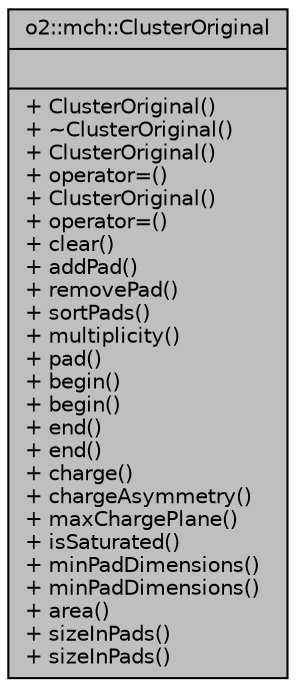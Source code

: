 digraph "o2::mch::ClusterOriginal"
{
 // INTERACTIVE_SVG=YES
  bgcolor="transparent";
  edge [fontname="Helvetica",fontsize="10",labelfontname="Helvetica",labelfontsize="10"];
  node [fontname="Helvetica",fontsize="10",shape=record];
  Node1 [label="{o2::mch::ClusterOriginal\n||+ ClusterOriginal()\l+ ~ClusterOriginal()\l+ ClusterOriginal()\l+ operator=()\l+ ClusterOriginal()\l+ operator=()\l+ clear()\l+ addPad()\l+ removePad()\l+ sortPads()\l+ multiplicity()\l+ pad()\l+ begin()\l+ begin()\l+ end()\l+ end()\l+ charge()\l+ chargeAsymmetry()\l+ maxChargePlane()\l+ isSaturated()\l+ minPadDimensions()\l+ minPadDimensions()\l+ area()\l+ sizeInPads()\l+ sizeInPads()\l}",height=0.2,width=0.4,color="black", fillcolor="grey75", style="filled", fontcolor="black"];
}

